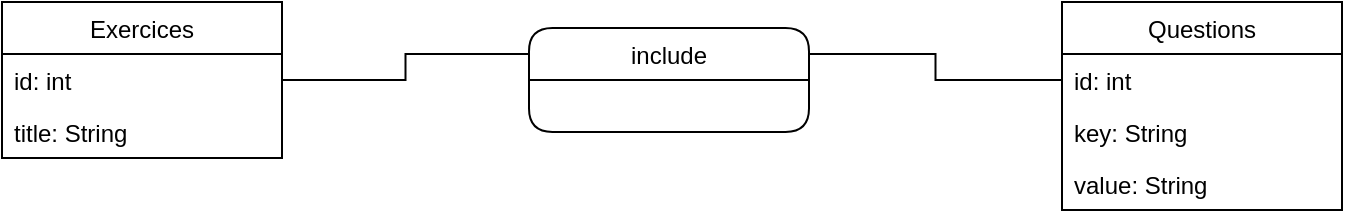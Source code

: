 <mxfile version="20.2.3" type="device"><diagram id="BWIpCyZ3buRL8dvrvean" name="Page-1"><mxGraphModel dx="1422" dy="865" grid="1" gridSize="10" guides="1" tooltips="1" connect="1" arrows="1" fold="1" page="1" pageScale="1" pageWidth="827" pageHeight="1169" math="0" shadow="0"><root><mxCell id="0"/><mxCell id="1" parent="0"/><mxCell id="n7N9suyEZOSXQs1PN69--1" value="Exercices" style="swimlane;fontStyle=0;childLayout=stackLayout;horizontal=1;startSize=26;fillColor=none;horizontalStack=0;resizeParent=1;resizeParentMax=0;resizeLast=0;collapsible=1;marginBottom=0;" vertex="1" parent="1"><mxGeometry x="80" y="220" width="140" height="78" as="geometry"/></mxCell><mxCell id="n7N9suyEZOSXQs1PN69--2" value="id: int" style="text;strokeColor=none;fillColor=none;align=left;verticalAlign=top;spacingLeft=4;spacingRight=4;overflow=hidden;rotatable=0;points=[[0,0.5],[1,0.5]];portConstraint=eastwest;" vertex="1" parent="n7N9suyEZOSXQs1PN69--1"><mxGeometry y="26" width="140" height="26" as="geometry"/></mxCell><mxCell id="n7N9suyEZOSXQs1PN69--3" value="title: String" style="text;strokeColor=none;fillColor=none;align=left;verticalAlign=top;spacingLeft=4;spacingRight=4;overflow=hidden;rotatable=0;points=[[0,0.5],[1,0.5]];portConstraint=eastwest;" vertex="1" parent="n7N9suyEZOSXQs1PN69--1"><mxGeometry y="52" width="140" height="26" as="geometry"/></mxCell><mxCell id="n7N9suyEZOSXQs1PN69--5" value="Questions" style="swimlane;fontStyle=0;childLayout=stackLayout;horizontal=1;startSize=26;fillColor=none;horizontalStack=0;resizeParent=1;resizeParentMax=0;resizeLast=0;collapsible=1;marginBottom=0;" vertex="1" parent="1"><mxGeometry x="610" y="220" width="140" height="104" as="geometry"/></mxCell><mxCell id="n7N9suyEZOSXQs1PN69--6" value="id: int" style="text;strokeColor=none;fillColor=none;align=left;verticalAlign=top;spacingLeft=4;spacingRight=4;overflow=hidden;rotatable=0;points=[[0,0.5],[1,0.5]];portConstraint=eastwest;" vertex="1" parent="n7N9suyEZOSXQs1PN69--5"><mxGeometry y="26" width="140" height="26" as="geometry"/></mxCell><mxCell id="n7N9suyEZOSXQs1PN69--7" value="key: String" style="text;strokeColor=none;fillColor=none;align=left;verticalAlign=top;spacingLeft=4;spacingRight=4;overflow=hidden;rotatable=0;points=[[0,0.5],[1,0.5]];portConstraint=eastwest;" vertex="1" parent="n7N9suyEZOSXQs1PN69--5"><mxGeometry y="52" width="140" height="26" as="geometry"/></mxCell><mxCell id="n7N9suyEZOSXQs1PN69--8" value="value: String" style="text;strokeColor=none;fillColor=none;align=left;verticalAlign=top;spacingLeft=4;spacingRight=4;overflow=hidden;rotatable=0;points=[[0,0.5],[1,0.5]];portConstraint=eastwest;" vertex="1" parent="n7N9suyEZOSXQs1PN69--5"><mxGeometry y="78" width="140" height="26" as="geometry"/></mxCell><mxCell id="n7N9suyEZOSXQs1PN69--14" style="edgeStyle=orthogonalEdgeStyle;rounded=0;orthogonalLoop=1;jettySize=auto;html=1;exitX=1;exitY=0.25;exitDx=0;exitDy=0;endArrow=none;endFill=0;" edge="1" parent="1" source="n7N9suyEZOSXQs1PN69--9" target="n7N9suyEZOSXQs1PN69--6"><mxGeometry relative="1" as="geometry"/></mxCell><mxCell id="n7N9suyEZOSXQs1PN69--9" value="include" style="swimlane;fontStyle=0;childLayout=stackLayout;horizontal=1;startSize=26;fillColor=none;horizontalStack=0;resizeParent=1;resizeParentMax=0;resizeLast=0;collapsible=1;marginBottom=0;rounded=1;" vertex="1" parent="1"><mxGeometry x="343.5" y="233" width="140" height="52" as="geometry"/></mxCell><mxCell id="n7N9suyEZOSXQs1PN69--13" style="edgeStyle=orthogonalEdgeStyle;rounded=0;orthogonalLoop=1;jettySize=auto;html=1;exitX=1;exitY=0.5;exitDx=0;exitDy=0;entryX=0;entryY=0.25;entryDx=0;entryDy=0;endArrow=none;endFill=0;" edge="1" parent="1" source="n7N9suyEZOSXQs1PN69--2" target="n7N9suyEZOSXQs1PN69--9"><mxGeometry relative="1" as="geometry"/></mxCell></root></mxGraphModel></diagram></mxfile>